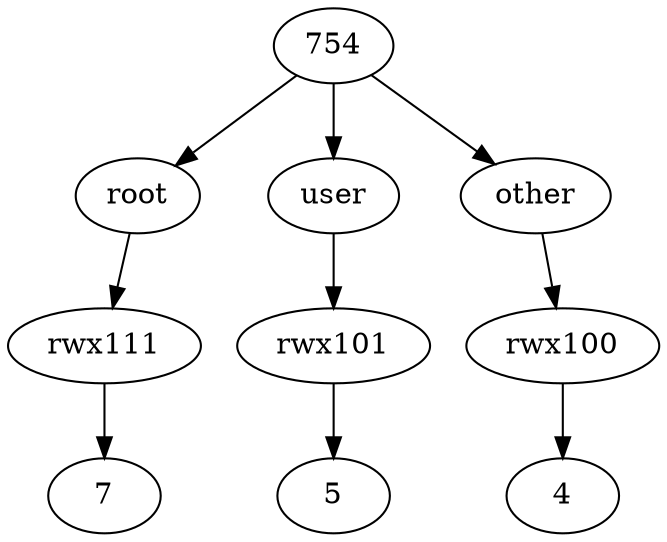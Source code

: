 digraph G {
754 -> root;
root -> rwx111;
rwx111 -> 7;
754 -> user;
user -> rwx101;
rwx101 -> 5;
754 -> other;
other -> rwx100;
rwx100 -> 4;

}